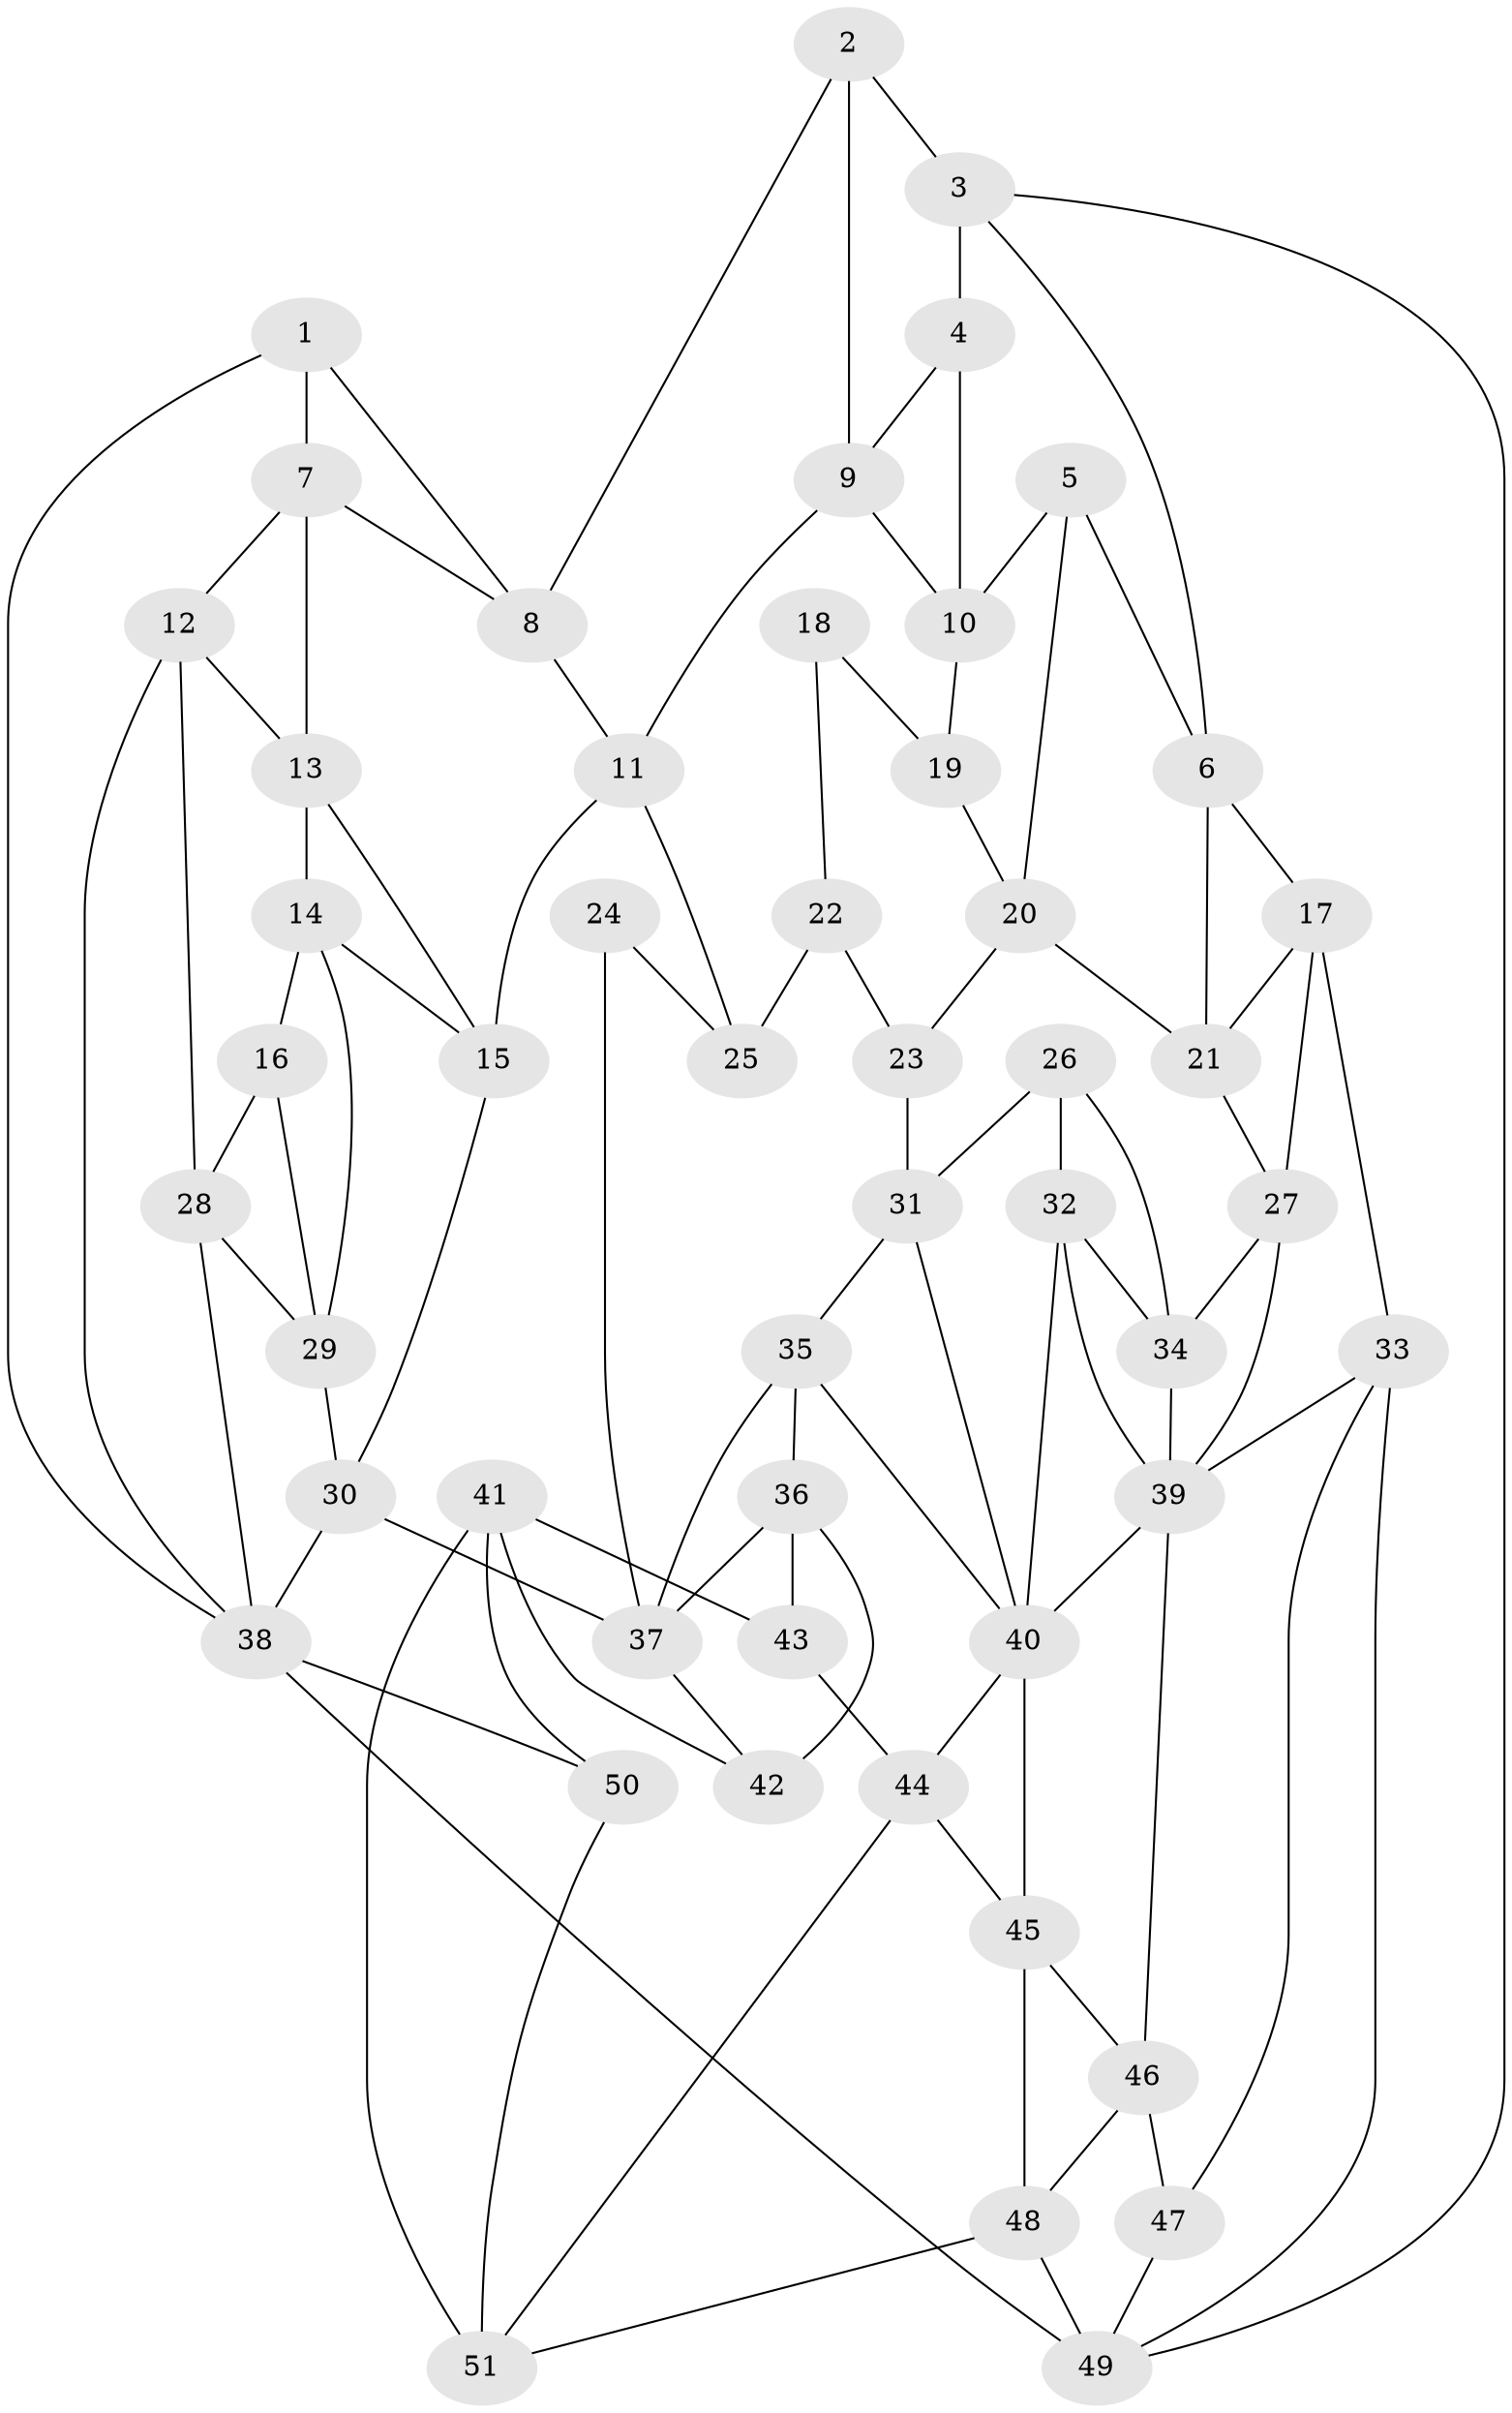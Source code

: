 // original degree distribution, {3: 0.0196078431372549, 4: 0.20588235294117646, 6: 0.18627450980392157, 5: 0.5882352941176471}
// Generated by graph-tools (version 1.1) at 2025/27/03/09/25 03:27:03]
// undirected, 51 vertices, 97 edges
graph export_dot {
graph [start="1"]
  node [color=gray90,style=filled];
  1;
  2;
  3;
  4;
  5;
  6;
  7;
  8;
  9;
  10;
  11;
  12;
  13;
  14;
  15;
  16;
  17;
  18;
  19;
  20;
  21;
  22;
  23;
  24;
  25;
  26;
  27;
  28;
  29;
  30;
  31;
  32;
  33;
  34;
  35;
  36;
  37;
  38;
  39;
  40;
  41;
  42;
  43;
  44;
  45;
  46;
  47;
  48;
  49;
  50;
  51;
  1 -- 7 [weight=1.0];
  1 -- 8 [weight=1.0];
  1 -- 38 [weight=1.0];
  2 -- 3 [weight=1.0];
  2 -- 8 [weight=1.0];
  2 -- 9 [weight=1.0];
  3 -- 4 [weight=2.0];
  3 -- 6 [weight=1.0];
  3 -- 49 [weight=1.0];
  4 -- 9 [weight=1.0];
  4 -- 10 [weight=1.0];
  5 -- 6 [weight=1.0];
  5 -- 10 [weight=1.0];
  5 -- 20 [weight=1.0];
  6 -- 17 [weight=1.0];
  6 -- 21 [weight=1.0];
  7 -- 8 [weight=1.0];
  7 -- 12 [weight=1.0];
  7 -- 13 [weight=1.0];
  8 -- 11 [weight=1.0];
  9 -- 10 [weight=1.0];
  9 -- 11 [weight=1.0];
  10 -- 19 [weight=1.0];
  11 -- 15 [weight=1.0];
  11 -- 25 [weight=1.0];
  12 -- 13 [weight=1.0];
  12 -- 28 [weight=1.0];
  12 -- 38 [weight=1.0];
  13 -- 14 [weight=1.0];
  13 -- 15 [weight=1.0];
  14 -- 15 [weight=1.0];
  14 -- 16 [weight=1.0];
  14 -- 29 [weight=1.0];
  15 -- 30 [weight=1.0];
  16 -- 28 [weight=1.0];
  16 -- 29 [weight=1.0];
  17 -- 21 [weight=1.0];
  17 -- 27 [weight=1.0];
  17 -- 33 [weight=1.0];
  18 -- 19 [weight=2.0];
  18 -- 22 [weight=1.0];
  19 -- 20 [weight=1.0];
  20 -- 21 [weight=1.0];
  20 -- 23 [weight=1.0];
  21 -- 27 [weight=1.0];
  22 -- 23 [weight=1.0];
  22 -- 25 [weight=2.0];
  23 -- 31 [weight=1.0];
  24 -- 25 [weight=1.0];
  24 -- 37 [weight=2.0];
  26 -- 31 [weight=1.0];
  26 -- 32 [weight=1.0];
  26 -- 34 [weight=1.0];
  27 -- 34 [weight=1.0];
  27 -- 39 [weight=1.0];
  28 -- 29 [weight=1.0];
  28 -- 38 [weight=1.0];
  29 -- 30 [weight=1.0];
  30 -- 37 [weight=1.0];
  30 -- 38 [weight=1.0];
  31 -- 35 [weight=1.0];
  31 -- 40 [weight=1.0];
  32 -- 34 [weight=1.0];
  32 -- 39 [weight=1.0];
  32 -- 40 [weight=1.0];
  33 -- 39 [weight=1.0];
  33 -- 47 [weight=1.0];
  33 -- 49 [weight=1.0];
  34 -- 39 [weight=1.0];
  35 -- 36 [weight=1.0];
  35 -- 37 [weight=1.0];
  35 -- 40 [weight=1.0];
  36 -- 37 [weight=1.0];
  36 -- 42 [weight=1.0];
  36 -- 43 [weight=1.0];
  37 -- 42 [weight=1.0];
  38 -- 49 [weight=2.0];
  38 -- 50 [weight=2.0];
  39 -- 40 [weight=1.0];
  39 -- 46 [weight=1.0];
  40 -- 44 [weight=1.0];
  40 -- 45 [weight=1.0];
  41 -- 42 [weight=1.0];
  41 -- 43 [weight=1.0];
  41 -- 50 [weight=1.0];
  41 -- 51 [weight=1.0];
  43 -- 44 [weight=1.0];
  44 -- 45 [weight=1.0];
  44 -- 51 [weight=1.0];
  45 -- 46 [weight=1.0];
  45 -- 48 [weight=1.0];
  46 -- 47 [weight=1.0];
  46 -- 48 [weight=1.0];
  47 -- 49 [weight=1.0];
  48 -- 49 [weight=1.0];
  48 -- 51 [weight=1.0];
  50 -- 51 [weight=1.0];
}
